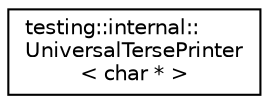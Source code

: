 digraph "Graphical Class Hierarchy"
{
 // LATEX_PDF_SIZE
  edge [fontname="Helvetica",fontsize="10",labelfontname="Helvetica",labelfontsize="10"];
  node [fontname="Helvetica",fontsize="10",shape=record];
  rankdir="LR";
  Node0 [label="testing::internal::\lUniversalTersePrinter\l\< char * \>",height=0.2,width=0.4,color="black", fillcolor="white", style="filled",URL="$classtesting_1_1internal_1_1UniversalTersePrinter_3_01char_01_5_01_4.html",tooltip=" "];
}
